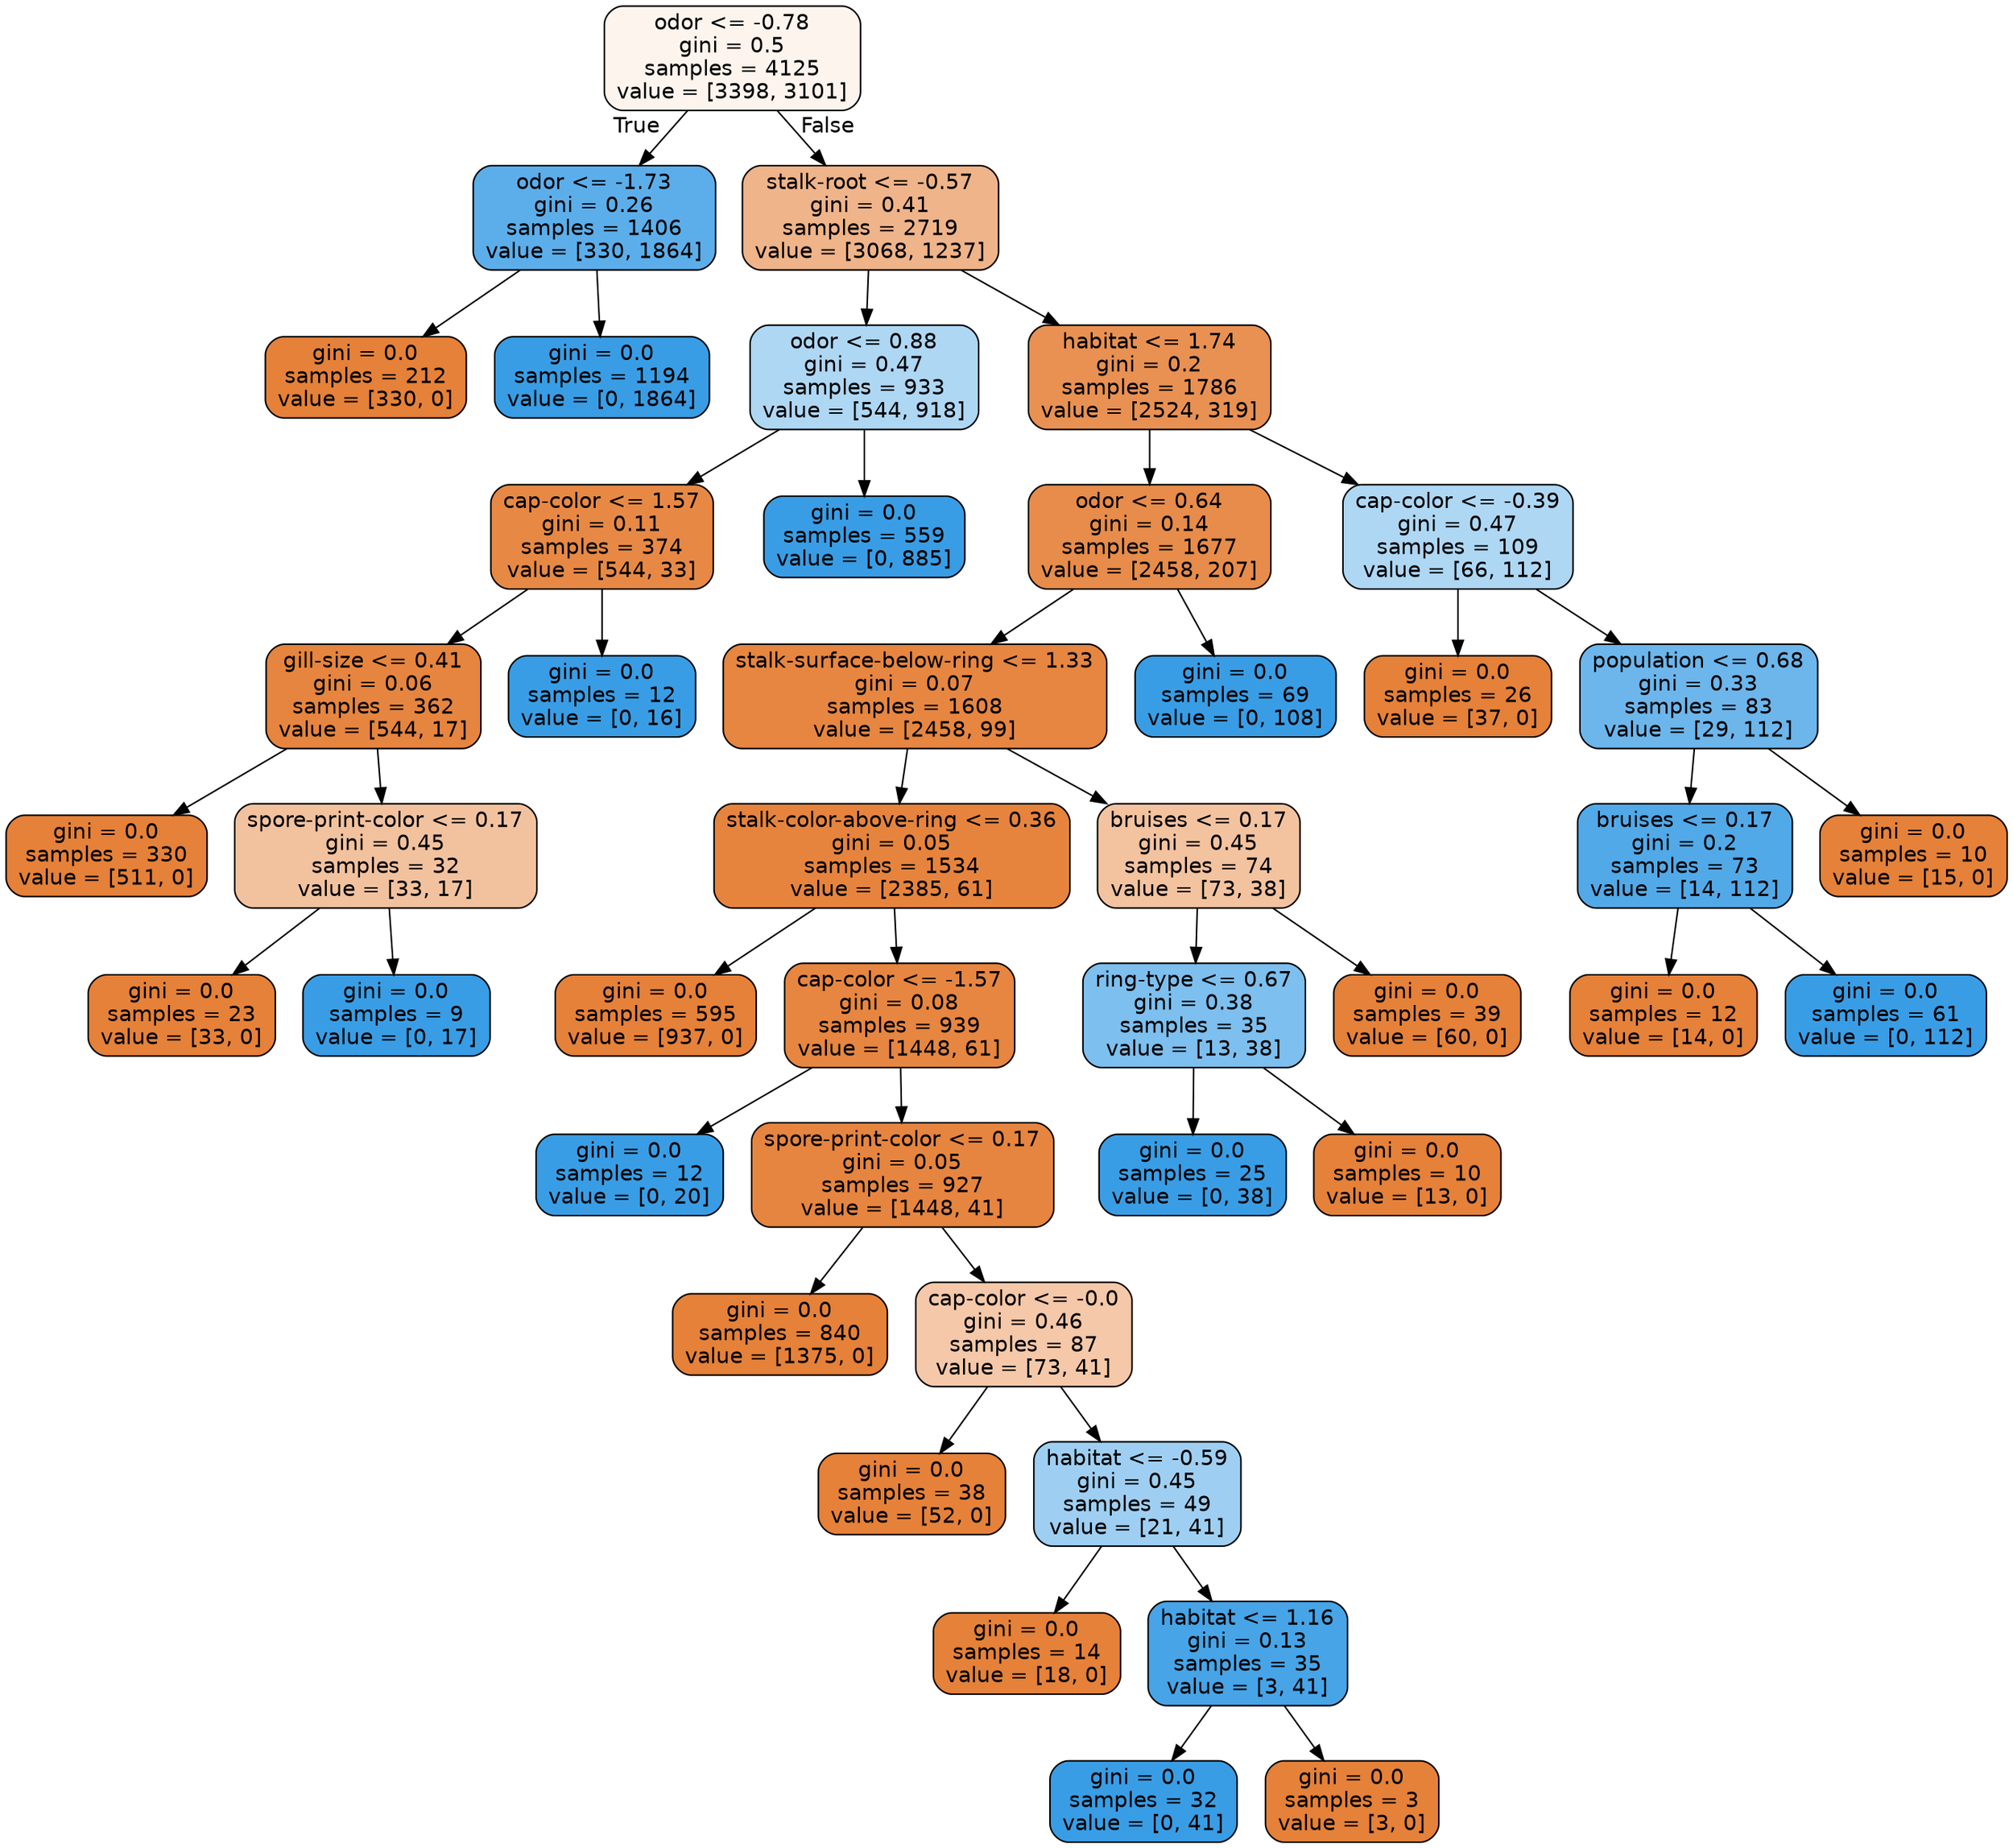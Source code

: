 digraph Tree {
node [shape=box, style="filled, rounded", color="black", fontname=helvetica] ;
edge [fontname=helvetica] ;
0 [label="odor <= -0.78\ngini = 0.5\nsamples = 4125\nvalue = [3398, 3101]", fillcolor="#fdf4ee"] ;
1 [label="odor <= -1.73\ngini = 0.26\nsamples = 1406\nvalue = [330, 1864]", fillcolor="#5caeea"] ;
0 -> 1 [labeldistance=2.5, labelangle=45, headlabel="True"] ;
2 [label="gini = 0.0\nsamples = 212\nvalue = [330, 0]", fillcolor="#e58139"] ;
1 -> 2 ;
3 [label="gini = 0.0\nsamples = 1194\nvalue = [0, 1864]", fillcolor="#399de5"] ;
1 -> 3 ;
4 [label="stalk-root <= -0.57\ngini = 0.41\nsamples = 2719\nvalue = [3068, 1237]", fillcolor="#efb489"] ;
0 -> 4 [labeldistance=2.5, labelangle=-45, headlabel="False"] ;
5 [label="odor <= 0.88\ngini = 0.47\nsamples = 933\nvalue = [544, 918]", fillcolor="#aed7f4"] ;
4 -> 5 ;
6 [label="cap-color <= 1.57\ngini = 0.11\nsamples = 374\nvalue = [544, 33]", fillcolor="#e78945"] ;
5 -> 6 ;
7 [label="gill-size <= 0.41\ngini = 0.06\nsamples = 362\nvalue = [544, 17]", fillcolor="#e6853f"] ;
6 -> 7 ;
8 [label="gini = 0.0\nsamples = 330\nvalue = [511, 0]", fillcolor="#e58139"] ;
7 -> 8 ;
9 [label="spore-print-color <= 0.17\ngini = 0.45\nsamples = 32\nvalue = [33, 17]", fillcolor="#f2c29f"] ;
7 -> 9 ;
10 [label="gini = 0.0\nsamples = 23\nvalue = [33, 0]", fillcolor="#e58139"] ;
9 -> 10 ;
11 [label="gini = 0.0\nsamples = 9\nvalue = [0, 17]", fillcolor="#399de5"] ;
9 -> 11 ;
12 [label="gini = 0.0\nsamples = 12\nvalue = [0, 16]", fillcolor="#399de5"] ;
6 -> 12 ;
13 [label="gini = 0.0\nsamples = 559\nvalue = [0, 885]", fillcolor="#399de5"] ;
5 -> 13 ;
14 [label="habitat <= 1.74\ngini = 0.2\nsamples = 1786\nvalue = [2524, 319]", fillcolor="#e89152"] ;
4 -> 14 ;
15 [label="odor <= 0.64\ngini = 0.14\nsamples = 1677\nvalue = [2458, 207]", fillcolor="#e78c4a"] ;
14 -> 15 ;
16 [label="stalk-surface-below-ring <= 1.33\ngini = 0.07\nsamples = 1608\nvalue = [2458, 99]", fillcolor="#e68641"] ;
15 -> 16 ;
17 [label="stalk-color-above-ring <= 0.36\ngini = 0.05\nsamples = 1534\nvalue = [2385, 61]", fillcolor="#e6843e"] ;
16 -> 17 ;
18 [label="gini = 0.0\nsamples = 595\nvalue = [937, 0]", fillcolor="#e58139"] ;
17 -> 18 ;
19 [label="cap-color <= -1.57\ngini = 0.08\nsamples = 939\nvalue = [1448, 61]", fillcolor="#e68641"] ;
17 -> 19 ;
20 [label="gini = 0.0\nsamples = 12\nvalue = [0, 20]", fillcolor="#399de5"] ;
19 -> 20 ;
21 [label="spore-print-color <= 0.17\ngini = 0.05\nsamples = 927\nvalue = [1448, 41]", fillcolor="#e6853f"] ;
19 -> 21 ;
22 [label="gini = 0.0\nsamples = 840\nvalue = [1375, 0]", fillcolor="#e58139"] ;
21 -> 22 ;
23 [label="cap-color <= -0.0\ngini = 0.46\nsamples = 87\nvalue = [73, 41]", fillcolor="#f4c8a8"] ;
21 -> 23 ;
24 [label="gini = 0.0\nsamples = 38\nvalue = [52, 0]", fillcolor="#e58139"] ;
23 -> 24 ;
25 [label="habitat <= -0.59\ngini = 0.45\nsamples = 49\nvalue = [21, 41]", fillcolor="#9ecff2"] ;
23 -> 25 ;
26 [label="gini = 0.0\nsamples = 14\nvalue = [18, 0]", fillcolor="#e58139"] ;
25 -> 26 ;
27 [label="habitat <= 1.16\ngini = 0.13\nsamples = 35\nvalue = [3, 41]", fillcolor="#47a4e7"] ;
25 -> 27 ;
28 [label="gini = 0.0\nsamples = 32\nvalue = [0, 41]", fillcolor="#399de5"] ;
27 -> 28 ;
29 [label="gini = 0.0\nsamples = 3\nvalue = [3, 0]", fillcolor="#e58139"] ;
27 -> 29 ;
30 [label="bruises <= 0.17\ngini = 0.45\nsamples = 74\nvalue = [73, 38]", fillcolor="#f3c3a0"] ;
16 -> 30 ;
31 [label="ring-type <= 0.67\ngini = 0.38\nsamples = 35\nvalue = [13, 38]", fillcolor="#7dbfee"] ;
30 -> 31 ;
32 [label="gini = 0.0\nsamples = 25\nvalue = [0, 38]", fillcolor="#399de5"] ;
31 -> 32 ;
33 [label="gini = 0.0\nsamples = 10\nvalue = [13, 0]", fillcolor="#e58139"] ;
31 -> 33 ;
34 [label="gini = 0.0\nsamples = 39\nvalue = [60, 0]", fillcolor="#e58139"] ;
30 -> 34 ;
35 [label="gini = 0.0\nsamples = 69\nvalue = [0, 108]", fillcolor="#399de5"] ;
15 -> 35 ;
36 [label="cap-color <= -0.39\ngini = 0.47\nsamples = 109\nvalue = [66, 112]", fillcolor="#aed7f4"] ;
14 -> 36 ;
37 [label="gini = 0.0\nsamples = 26\nvalue = [37, 0]", fillcolor="#e58139"] ;
36 -> 37 ;
38 [label="population <= 0.68\ngini = 0.33\nsamples = 83\nvalue = [29, 112]", fillcolor="#6cb6ec"] ;
36 -> 38 ;
39 [label="bruises <= 0.17\ngini = 0.2\nsamples = 73\nvalue = [14, 112]", fillcolor="#52a9e8"] ;
38 -> 39 ;
40 [label="gini = 0.0\nsamples = 12\nvalue = [14, 0]", fillcolor="#e58139"] ;
39 -> 40 ;
41 [label="gini = 0.0\nsamples = 61\nvalue = [0, 112]", fillcolor="#399de5"] ;
39 -> 41 ;
42 [label="gini = 0.0\nsamples = 10\nvalue = [15, 0]", fillcolor="#e58139"] ;
38 -> 42 ;
}